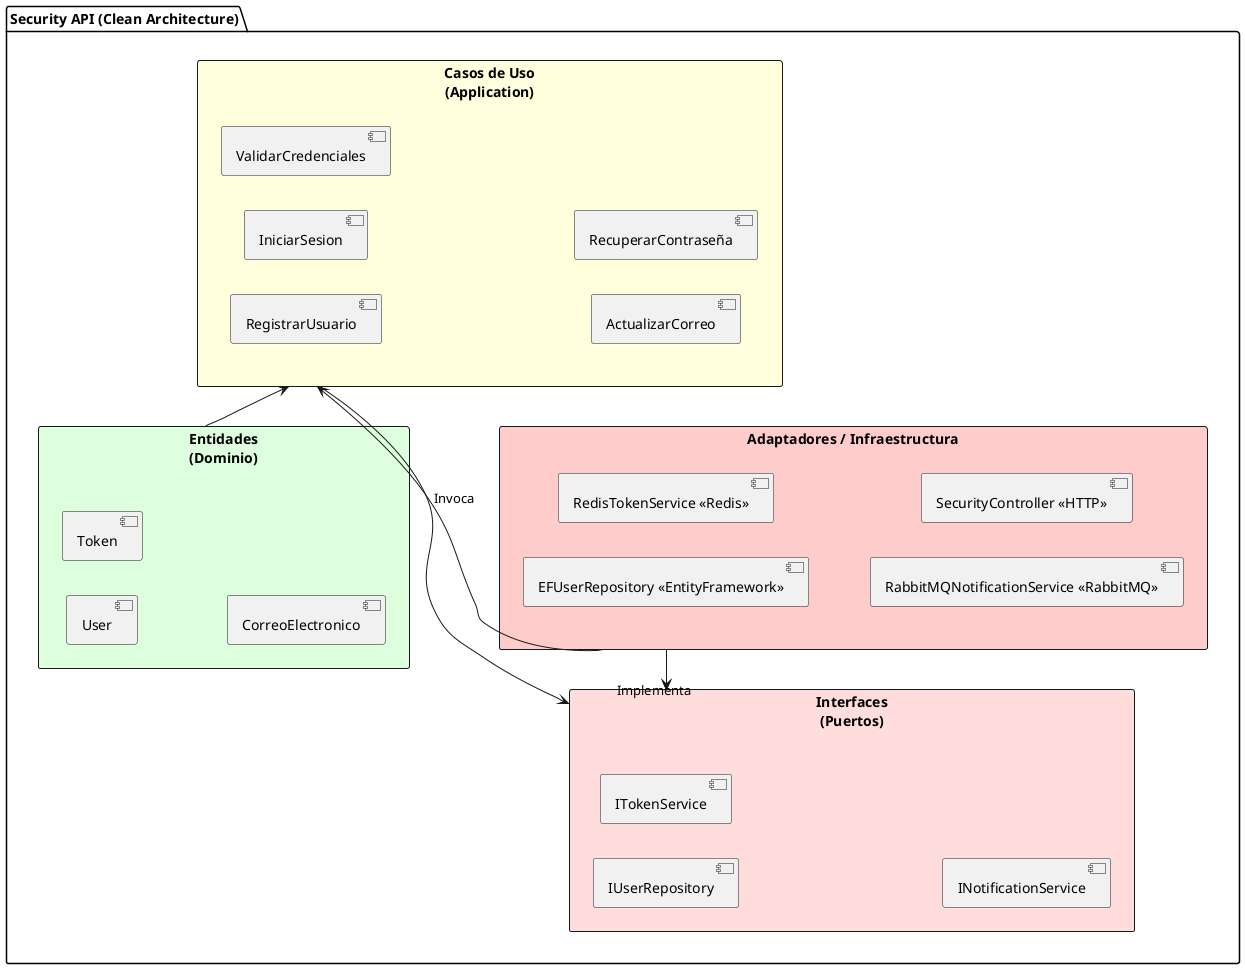 @startuml CleanArchitectureDiagram
left to right direction


package "Security API (Clean Architecture)" {

  rectangle "Entidades\n(Dominio)" as Domain #DDFFDD {
    [User] 
    [Token]
    [CorreoElectronico]
  }

  rectangle "Casos de Uso\n(Application)" as UseCases #FFFFDD {
    [RegistrarUsuario]
    [IniciarSesion]
    [ValidarCredenciales]
    [ActualizarCorreo]
    [RecuperarContraseña]
  }

  rectangle "Interfaces\n(Puertos)" as Interfaces #FFDDDD {
    [IUserRepository]
    [ITokenService]
    [INotificationService]
  }

  rectangle "Adaptadores / Infraestructura" as Infra #FFCCCC {
    [EFUserRepository <<EntityFramework>>]
    [RedisTokenService <<Redis>>]
    [RabbitMQNotificationService <<RabbitMQ>>]
    [SecurityController <<HTTP>>]
  }

  ' Dependencias
  Domain --> UseCases
  UseCases --> Interfaces
  Interfaces <.. Infra
  Infra --> Interfaces : Implementa
  Infra --> UseCases : Invoca
}

@enduml
